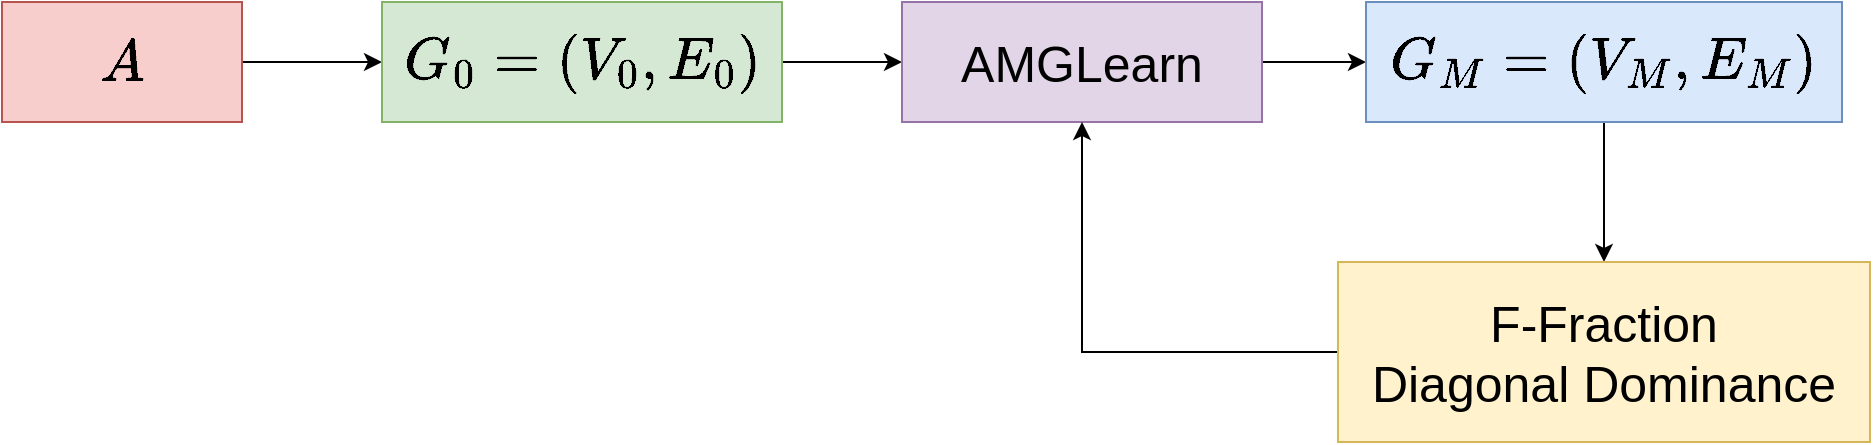 <mxfile version="27.1.6">
  <diagram name="Page-1" id="acl9b-Ro4dWBJq8NwQiJ">
    <mxGraphModel dx="1173" dy="1134" grid="1" gridSize="10" guides="1" tooltips="1" connect="1" arrows="1" fold="1" page="1" pageScale="1" pageWidth="850" pageHeight="1100" math="1" shadow="0">
      <root>
        <mxCell id="0" />
        <mxCell id="1" parent="0" />
        <mxCell id="t7H4enkIU8ulNd7rulKI-4" value="" style="edgeStyle=orthogonalEdgeStyle;rounded=0;orthogonalLoop=1;jettySize=auto;html=1;" parent="1" source="t7H4enkIU8ulNd7rulKI-2" target="t7H4enkIU8ulNd7rulKI-3" edge="1">
          <mxGeometry relative="1" as="geometry" />
        </mxCell>
        <mxCell id="t7H4enkIU8ulNd7rulKI-2" value="$$A$$" style="rounded=0;whiteSpace=wrap;html=1;fillColor=#f8cecc;strokeColor=#b85450;fontSize=25;" parent="1" vertex="1">
          <mxGeometry x="40" y="250" width="120" height="60" as="geometry" />
        </mxCell>
        <mxCell id="Km1miFmpee2wp0UGs5EB-1" value="" style="edgeStyle=orthogonalEdgeStyle;rounded=0;orthogonalLoop=1;jettySize=auto;html=1;" edge="1" parent="1" source="t7H4enkIU8ulNd7rulKI-3" target="t7H4enkIU8ulNd7rulKI-5">
          <mxGeometry relative="1" as="geometry" />
        </mxCell>
        <mxCell id="t7H4enkIU8ulNd7rulKI-3" value="$$G_0=(V_0,E_0)$$" style="rounded=0;whiteSpace=wrap;html=1;fillColor=#d5e8d4;strokeColor=#82b366;fontSize=25;" parent="1" vertex="1">
          <mxGeometry x="230" y="250" width="200" height="60" as="geometry" />
        </mxCell>
        <mxCell id="Km1miFmpee2wp0UGs5EB-2" value="" style="edgeStyle=orthogonalEdgeStyle;rounded=0;orthogonalLoop=1;jettySize=auto;html=1;" edge="1" parent="1" source="t7H4enkIU8ulNd7rulKI-5" target="t7H4enkIU8ulNd7rulKI-6">
          <mxGeometry relative="1" as="geometry" />
        </mxCell>
        <mxCell id="t7H4enkIU8ulNd7rulKI-5" value="AMGLearn" style="rounded=0;whiteSpace=wrap;html=1;fillColor=#e1d5e7;strokeColor=#9673a6;fontSize=25;" parent="1" vertex="1">
          <mxGeometry x="490" y="250" width="180" height="60" as="geometry" />
        </mxCell>
        <mxCell id="Km1miFmpee2wp0UGs5EB-4" value="" style="edgeStyle=orthogonalEdgeStyle;rounded=0;orthogonalLoop=1;jettySize=auto;html=1;" edge="1" parent="1" source="t7H4enkIU8ulNd7rulKI-6" target="Km1miFmpee2wp0UGs5EB-3">
          <mxGeometry relative="1" as="geometry" />
        </mxCell>
        <mxCell id="t7H4enkIU8ulNd7rulKI-6" value="$$G_M=(V_M,E_M)$$" style="rounded=0;whiteSpace=wrap;html=1;fillColor=#dae8fc;strokeColor=#6c8ebf;fontSize=25;" parent="1" vertex="1">
          <mxGeometry x="722" y="250" width="238" height="60" as="geometry" />
        </mxCell>
        <mxCell id="Km1miFmpee2wp0UGs5EB-5" style="edgeStyle=orthogonalEdgeStyle;rounded=0;orthogonalLoop=1;jettySize=auto;html=1;exitX=0;exitY=0.5;exitDx=0;exitDy=0;entryX=0.5;entryY=1;entryDx=0;entryDy=0;" edge="1" parent="1" source="Km1miFmpee2wp0UGs5EB-3" target="t7H4enkIU8ulNd7rulKI-5">
          <mxGeometry relative="1" as="geometry" />
        </mxCell>
        <mxCell id="Km1miFmpee2wp0UGs5EB-3" value="&lt;div&gt;F-Fraction&lt;/div&gt;&lt;div&gt;Diagonal Dominance&lt;br&gt;&lt;/div&gt;" style="rounded=0;whiteSpace=wrap;html=1;fillColor=#fff2cc;strokeColor=#d6b656;fontSize=25;" vertex="1" parent="1">
          <mxGeometry x="708" y="380" width="266" height="90" as="geometry" />
        </mxCell>
      </root>
    </mxGraphModel>
  </diagram>
</mxfile>
